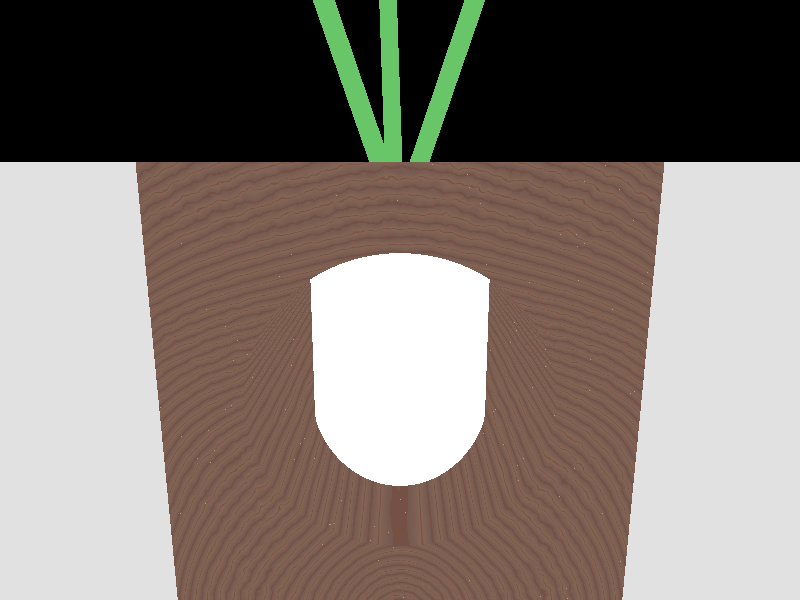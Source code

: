 #include "colors.inc"          
#include "woods.inc"
#include "textures.inc"        
                
// La posicion de la camara
camera { 
    location <0,6,-10>
    look_at <0,3,3>
 //right 1
}
// Punto de luz
light_source {
 <0,10,-10>
 color rgb <1,1,1> // White
}                    

plane { // Floor
    <0,1,0>, 0 //Normal and distance
    texture { 
        pigment {
            color Gray
            } 
    } 
}

background{
    color Black
} 
         
#declare macetero = box {<-3,0,-3>, <3,6,3>}
#declare agujero = cylinder {<0,3,-3.001>, <0,3,3.001>, 1.95}  
#declare Agujeroenvase = cylinder {<0,2,0>, <0,6.001,0>, 1}
#declare maceta =    
    difference
    {  
        object {macetero}
        object {agujero} 
        object {Agujeroenvase}  //make it a little bigger so stays open                
        texture {T_Wood2 finish {phong 0.7}}
    } 
      
#declare envaseConBorde =     
    difference
    {  

        cylinder {<0,1,0>, <0,5.75,0>, 1.5}
        cylinder {<0,1,0>, <0,5.7,0>, 1.3}   
        cylinder {<0,1,0>, <0,5.76,0>, 0.7}
        texture {Glass2 finish {reflection 0.1 phong 0.3}} 
    }
     
#declare florero =
    union
    { 
        object{maceta}
        object{envaseConBorde}       
    }          
    
#declare palo = 
    cylinder
    { 
        <0,0,0>, <0,12,0>, 0.15
        texture {pigment{ color ForestGreen}} 
    }     

union
{
     object{florero}
    //palo izq a derecha /
    object
    {
      palo
      rotate<2,0,-19>
      translate <-1.75,0,-0.3>   
    }
    object
    {
      palo
      rotate<-2,0,19>
      translate <1.75,0,-0.3>
    }  
    object
    {
      palo
      rotate<12,0,2>
      translate <0.1,0,-0.75>
    } 
  
}            
